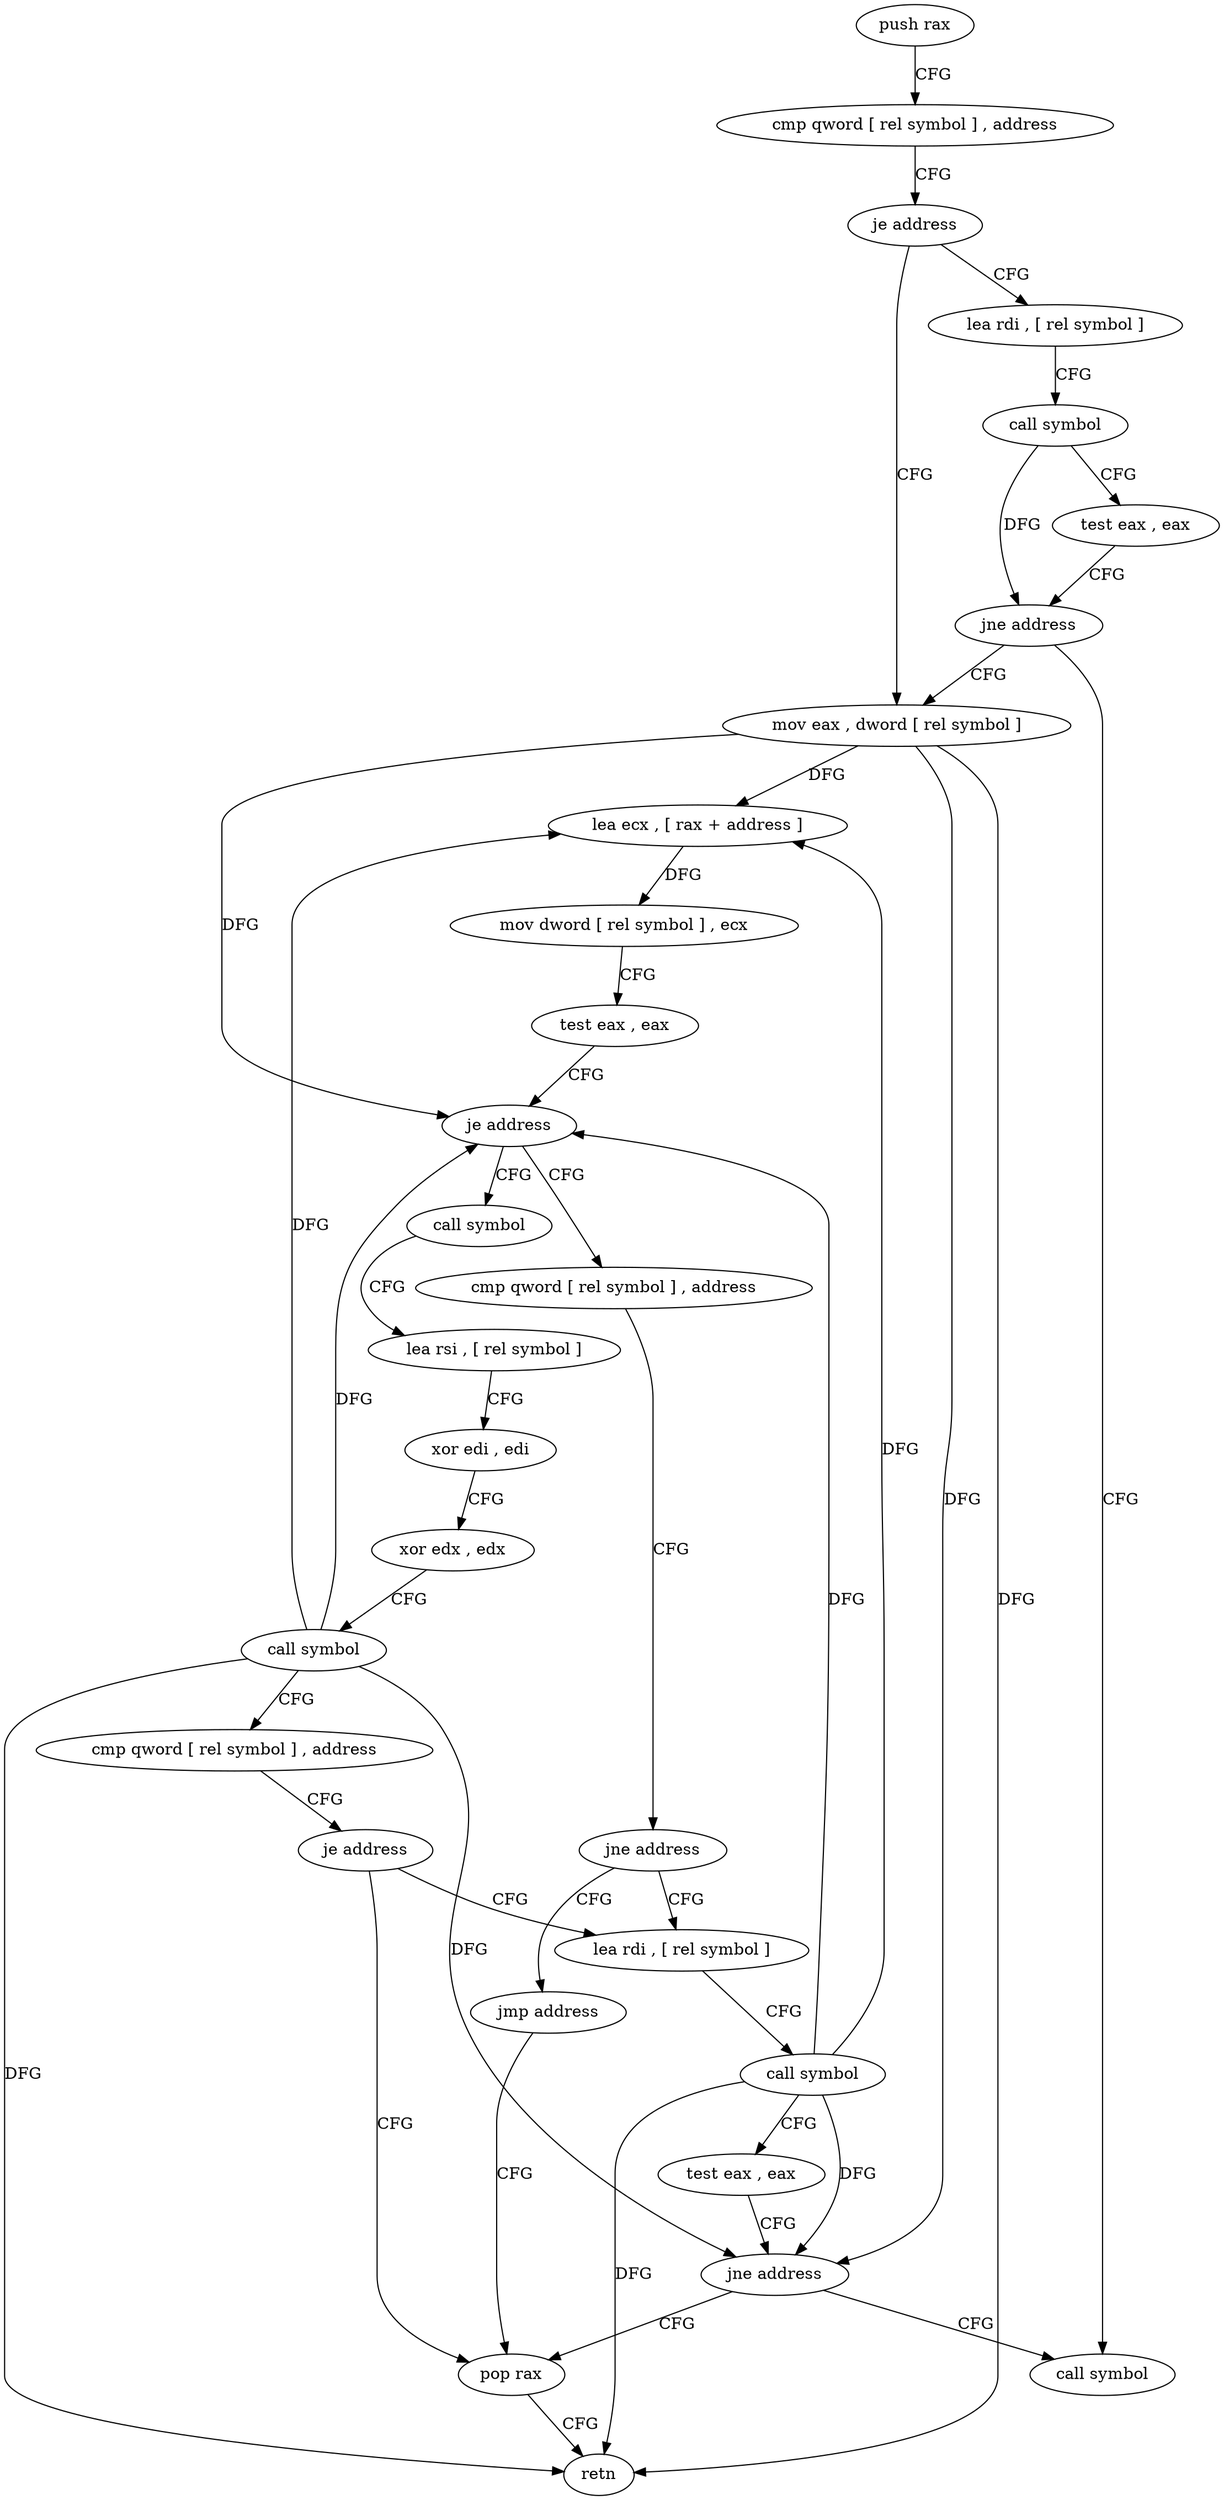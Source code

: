digraph "func" {
"161008" [label = "push rax" ]
"161009" [label = "cmp qword [ rel symbol ] , address" ]
"161017" [label = "je address" ]
"161035" [label = "mov eax , dword [ rel symbol ]" ]
"161019" [label = "lea rdi , [ rel symbol ]" ]
"161041" [label = "lea ecx , [ rax + address ]" ]
"161044" [label = "mov dword [ rel symbol ] , ecx" ]
"161050" [label = "test eax , eax" ]
"161052" [label = "je address" ]
"161066" [label = "call symbol" ]
"161054" [label = "cmp qword [ rel symbol ] , address" ]
"161026" [label = "call symbol" ]
"161031" [label = "test eax , eax" ]
"161033" [label = "jne address" ]
"161115" [label = "call symbol" ]
"161071" [label = "lea rsi , [ rel symbol ]" ]
"161078" [label = "xor edi , edi" ]
"161080" [label = "xor edx , edx" ]
"161082" [label = "call symbol" ]
"161087" [label = "cmp qword [ rel symbol ] , address" ]
"161095" [label = "je address" ]
"161113" [label = "pop rax" ]
"161097" [label = "lea rdi , [ rel symbol ]" ]
"161062" [label = "jne address" ]
"161064" [label = "jmp address" ]
"161114" [label = "retn" ]
"161104" [label = "call symbol" ]
"161109" [label = "test eax , eax" ]
"161111" [label = "jne address" ]
"161008" -> "161009" [ label = "CFG" ]
"161009" -> "161017" [ label = "CFG" ]
"161017" -> "161035" [ label = "CFG" ]
"161017" -> "161019" [ label = "CFG" ]
"161035" -> "161041" [ label = "DFG" ]
"161035" -> "161052" [ label = "DFG" ]
"161035" -> "161114" [ label = "DFG" ]
"161035" -> "161111" [ label = "DFG" ]
"161019" -> "161026" [ label = "CFG" ]
"161041" -> "161044" [ label = "DFG" ]
"161044" -> "161050" [ label = "CFG" ]
"161050" -> "161052" [ label = "CFG" ]
"161052" -> "161066" [ label = "CFG" ]
"161052" -> "161054" [ label = "CFG" ]
"161066" -> "161071" [ label = "CFG" ]
"161054" -> "161062" [ label = "CFG" ]
"161026" -> "161031" [ label = "CFG" ]
"161026" -> "161033" [ label = "DFG" ]
"161031" -> "161033" [ label = "CFG" ]
"161033" -> "161115" [ label = "CFG" ]
"161033" -> "161035" [ label = "CFG" ]
"161071" -> "161078" [ label = "CFG" ]
"161078" -> "161080" [ label = "CFG" ]
"161080" -> "161082" [ label = "CFG" ]
"161082" -> "161087" [ label = "CFG" ]
"161082" -> "161041" [ label = "DFG" ]
"161082" -> "161052" [ label = "DFG" ]
"161082" -> "161114" [ label = "DFG" ]
"161082" -> "161111" [ label = "DFG" ]
"161087" -> "161095" [ label = "CFG" ]
"161095" -> "161113" [ label = "CFG" ]
"161095" -> "161097" [ label = "CFG" ]
"161113" -> "161114" [ label = "CFG" ]
"161097" -> "161104" [ label = "CFG" ]
"161062" -> "161097" [ label = "CFG" ]
"161062" -> "161064" [ label = "CFG" ]
"161064" -> "161113" [ label = "CFG" ]
"161104" -> "161109" [ label = "CFG" ]
"161104" -> "161041" [ label = "DFG" ]
"161104" -> "161052" [ label = "DFG" ]
"161104" -> "161114" [ label = "DFG" ]
"161104" -> "161111" [ label = "DFG" ]
"161109" -> "161111" [ label = "CFG" ]
"161111" -> "161115" [ label = "CFG" ]
"161111" -> "161113" [ label = "CFG" ]
}
